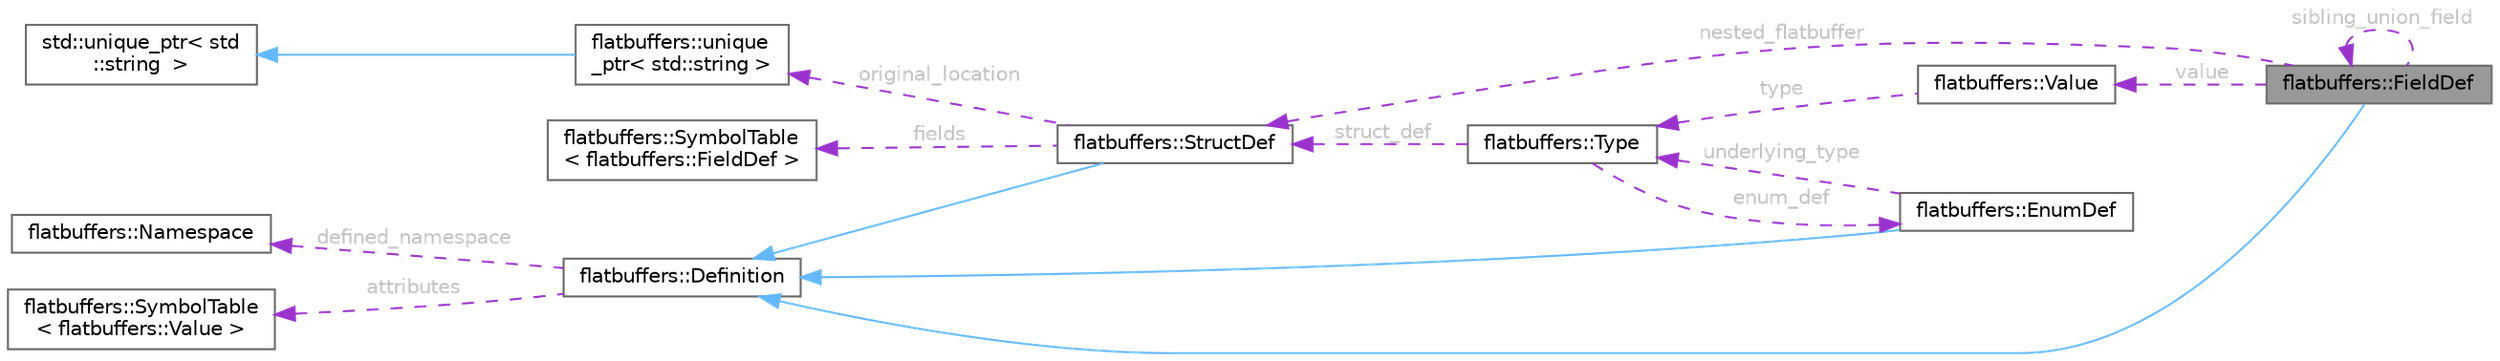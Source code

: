digraph "flatbuffers::FieldDef"
{
 // LATEX_PDF_SIZE
  bgcolor="transparent";
  edge [fontname=Helvetica,fontsize=10,labelfontname=Helvetica,labelfontsize=10];
  node [fontname=Helvetica,fontsize=10,shape=box,height=0.2,width=0.4];
  rankdir="LR";
  Node1 [id="Node000001",label="flatbuffers::FieldDef",height=0.2,width=0.4,color="gray40", fillcolor="grey60", style="filled", fontcolor="black",tooltip=" "];
  Node2 -> Node1 [id="edge16_Node000001_Node000002",dir="back",color="steelblue1",style="solid",tooltip=" "];
  Node2 [id="Node000002",label="flatbuffers::Definition",height=0.2,width=0.4,color="gray40", fillcolor="white", style="filled",URL="$structflatbuffers_1_1Definition.html",tooltip=" "];
  Node3 -> Node2 [id="edge17_Node000002_Node000003",dir="back",color="darkorchid3",style="dashed",tooltip=" ",label=" attributes",fontcolor="grey" ];
  Node3 [id="Node000003",label="flatbuffers::SymbolTable\l\< flatbuffers::Value \>",height=0.2,width=0.4,color="gray40", fillcolor="white", style="filled",URL="$classflatbuffers_1_1SymbolTable.html",tooltip=" "];
  Node4 -> Node2 [id="edge18_Node000002_Node000004",dir="back",color="darkorchid3",style="dashed",tooltip=" ",label=" defined_namespace",fontcolor="grey" ];
  Node4 [id="Node000004",label="flatbuffers::Namespace",height=0.2,width=0.4,color="gray40", fillcolor="white", style="filled",URL="$structflatbuffers_1_1Namespace.html",tooltip=" "];
  Node5 -> Node1 [id="edge19_Node000001_Node000005",dir="back",color="darkorchid3",style="dashed",tooltip=" ",label=" value",fontcolor="grey" ];
  Node5 [id="Node000005",label="flatbuffers::Value",height=0.2,width=0.4,color="gray40", fillcolor="white", style="filled",URL="$structflatbuffers_1_1Value.html",tooltip=" "];
  Node6 -> Node5 [id="edge20_Node000005_Node000006",dir="back",color="darkorchid3",style="dashed",tooltip=" ",label=" type",fontcolor="grey" ];
  Node6 [id="Node000006",label="flatbuffers::Type",height=0.2,width=0.4,color="gray40", fillcolor="white", style="filled",URL="$structflatbuffers_1_1Type.html",tooltip=" "];
  Node7 -> Node6 [id="edge21_Node000006_Node000007",dir="back",color="darkorchid3",style="dashed",tooltip=" ",label=" struct_def",fontcolor="grey" ];
  Node7 [id="Node000007",label="flatbuffers::StructDef",height=0.2,width=0.4,color="gray40", fillcolor="white", style="filled",URL="$structflatbuffers_1_1StructDef.html",tooltip=" "];
  Node2 -> Node7 [id="edge22_Node000007_Node000002",dir="back",color="steelblue1",style="solid",tooltip=" "];
  Node8 -> Node7 [id="edge23_Node000007_Node000008",dir="back",color="darkorchid3",style="dashed",tooltip=" ",label=" fields",fontcolor="grey" ];
  Node8 [id="Node000008",label="flatbuffers::SymbolTable\l\< flatbuffers::FieldDef \>",height=0.2,width=0.4,color="gray40", fillcolor="white", style="filled",URL="$classflatbuffers_1_1SymbolTable.html",tooltip=" "];
  Node9 -> Node7 [id="edge24_Node000007_Node000009",dir="back",color="darkorchid3",style="dashed",tooltip=" ",label=" original_location",fontcolor="grey" ];
  Node9 [id="Node000009",label="flatbuffers::unique\l_ptr\< std::string \>",height=0.2,width=0.4,color="gray40", fillcolor="white", style="filled",URL="$classflatbuffers_1_1unique__ptr.html",tooltip=" "];
  Node10 -> Node9 [id="edge25_Node000009_Node000010",dir="back",color="steelblue1",style="solid",tooltip=" "];
  Node10 [id="Node000010",label="std::unique_ptr\< std\l::string  \>",height=0.2,width=0.4,color="gray40", fillcolor="white", style="filled",tooltip=" "];
  Node11 -> Node6 [id="edge26_Node000006_Node000011",dir="back",color="darkorchid3",style="dashed",tooltip=" ",label=" enum_def",fontcolor="grey" ];
  Node11 [id="Node000011",label="flatbuffers::EnumDef",height=0.2,width=0.4,color="gray40", fillcolor="white", style="filled",URL="$structflatbuffers_1_1EnumDef.html",tooltip=" "];
  Node2 -> Node11 [id="edge27_Node000011_Node000002",dir="back",color="steelblue1",style="solid",tooltip=" "];
  Node6 -> Node11 [id="edge28_Node000011_Node000006",dir="back",color="darkorchid3",style="dashed",tooltip=" ",label=" underlying_type",fontcolor="grey" ];
  Node7 -> Node1 [id="edge29_Node000001_Node000007",dir="back",color="darkorchid3",style="dashed",tooltip=" ",label=" nested_flatbuffer",fontcolor="grey" ];
  Node1 -> Node1 [id="edge30_Node000001_Node000001",dir="back",color="darkorchid3",style="dashed",tooltip=" ",label=" sibling_union_field",fontcolor="grey" ];
}
